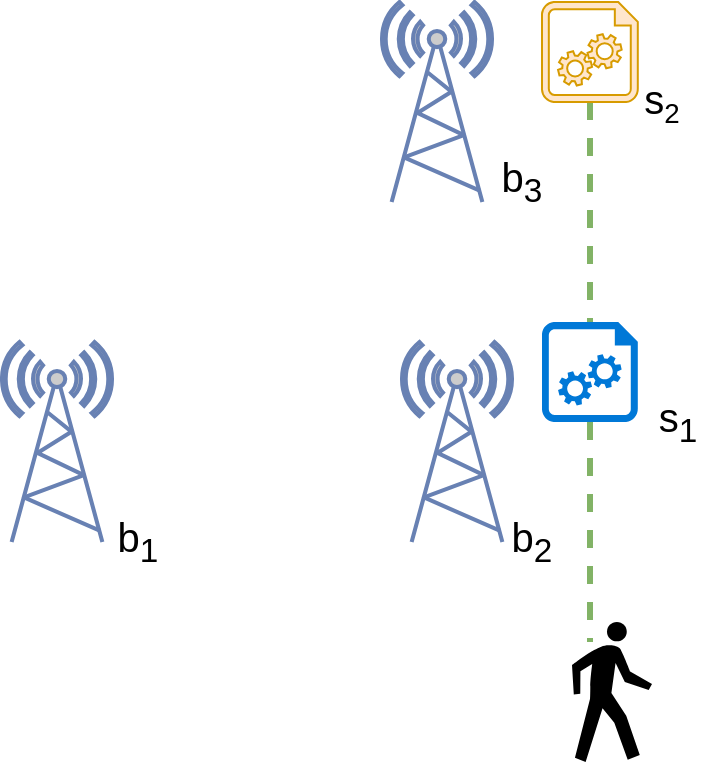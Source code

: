 <mxfile version="14.5.10" type="github"><diagram id="LNfVMNs6XRo6CSTr_oha" name="Page-1"><mxGraphModel dx="1422" dy="800" grid="1" gridSize="10" guides="1" tooltips="1" connect="1" arrows="1" fold="1" page="1" pageScale="1" pageWidth="850" pageHeight="1100" math="0" shadow="0"><root><mxCell id="0"/><mxCell id="1" parent="0"/><mxCell id="PsNkMsGgg-YqIAIGfG7a-1" value="" style="fontColor=#0066CC;verticalAlign=top;verticalLabelPosition=bottom;labelPosition=center;align=center;html=1;outlineConnect=0;fillColor=#CCCCCC;strokeColor=#6881B3;gradientColor=none;gradientDirection=north;strokeWidth=2;shape=mxgraph.networks.radio_tower;" parent="1" vertex="1"><mxGeometry x="470" y="310" width="55" height="100" as="geometry"/></mxCell><mxCell id="PsNkMsGgg-YqIAIGfG7a-2" value="" style="fontColor=#0066CC;verticalAlign=top;verticalLabelPosition=bottom;labelPosition=center;align=center;html=1;outlineConnect=0;fillColor=#CCCCCC;strokeColor=#6881B3;gradientColor=none;gradientDirection=north;strokeWidth=2;shape=mxgraph.networks.radio_tower;" parent="1" vertex="1"><mxGeometry x="270" y="310" width="55" height="100" as="geometry"/></mxCell><mxCell id="PsNkMsGgg-YqIAIGfG7a-3" value="" style="fontColor=#0066CC;verticalAlign=top;verticalLabelPosition=bottom;labelPosition=center;align=center;html=1;outlineConnect=0;fillColor=#CCCCCC;strokeColor=#6881B3;gradientColor=none;gradientDirection=north;strokeWidth=2;shape=mxgraph.networks.radio_tower;" parent="1" vertex="1"><mxGeometry x="460" y="140" width="55" height="100" as="geometry"/></mxCell><mxCell id="PsNkMsGgg-YqIAIGfG7a-22" style="edgeStyle=orthogonalEdgeStyle;rounded=1;orthogonalLoop=1;jettySize=auto;html=1;entryX=0.225;entryY=0.143;entryDx=0;entryDy=0;entryPerimeter=0;dashed=1;endArrow=none;endFill=0;strokeWidth=3;fillColor=#d5e8d4;strokeColor=#82b366;" parent="1" source="PsNkMsGgg-YqIAIGfG7a-6" target="PsNkMsGgg-YqIAIGfG7a-9" edge="1"><mxGeometry relative="1" as="geometry"/></mxCell><mxCell id="PsNkMsGgg-YqIAIGfG7a-6" value="" style="aspect=fixed;pointerEvents=1;shadow=0;dashed=0;html=1;strokeColor=none;labelPosition=center;verticalLabelPosition=bottom;verticalAlign=top;align=center;shape=mxgraph.azure.startup_task;fillColor=#0078D7;" parent="1" vertex="1"><mxGeometry x="540" y="300" width="48" height="50" as="geometry"/></mxCell><mxCell id="PsNkMsGgg-YqIAIGfG7a-21" style="edgeStyle=orthogonalEdgeStyle;rounded=1;orthogonalLoop=1;jettySize=auto;html=1;entryX=0.5;entryY=0;entryDx=0;entryDy=0;entryPerimeter=0;dashed=1;endArrow=none;endFill=0;strokeWidth=3;fillColor=#d5e8d4;strokeColor=#82b366;" parent="1" source="PsNkMsGgg-YqIAIGfG7a-7" target="PsNkMsGgg-YqIAIGfG7a-6" edge="1"><mxGeometry relative="1" as="geometry"/></mxCell><mxCell id="PsNkMsGgg-YqIAIGfG7a-7" value="" style="aspect=fixed;pointerEvents=1;shadow=0;dashed=0;html=1;strokeColor=#d79b00;labelPosition=center;verticalLabelPosition=bottom;verticalAlign=top;align=center;shape=mxgraph.azure.startup_task;fillColor=#ffe6cc;" parent="1" vertex="1"><mxGeometry x="540" y="140" width="48" height="50" as="geometry"/></mxCell><mxCell id="PsNkMsGgg-YqIAIGfG7a-9" value="" style="shape=mxgraph.signs.people.walking;html=1;pointerEvents=1;fillColor=#000000;strokeColor=none;verticalLabelPosition=bottom;verticalAlign=top;align=center;" parent="1" vertex="1"><mxGeometry x="555" y="450" width="40" height="70" as="geometry"/></mxCell><mxCell id="PsNkMsGgg-YqIAIGfG7a-11" value="&lt;font style=&quot;font-size: 20px&quot;&gt;b&lt;sub&gt;1&lt;/sub&gt;&lt;/font&gt;" style="text;html=1;strokeColor=none;fillColor=none;align=center;verticalAlign=middle;whiteSpace=wrap;rounded=0;" parent="1" vertex="1"><mxGeometry x="318" y="400" width="40" height="20" as="geometry"/></mxCell><mxCell id="PsNkMsGgg-YqIAIGfG7a-12" value="&lt;font style=&quot;font-size: 20px&quot;&gt;b&lt;sub&gt;2&lt;/sub&gt;&lt;/font&gt;" style="text;html=1;strokeColor=none;fillColor=none;align=center;verticalAlign=middle;whiteSpace=wrap;rounded=0;" parent="1" vertex="1"><mxGeometry x="515" y="400" width="40" height="20" as="geometry"/></mxCell><mxCell id="PsNkMsGgg-YqIAIGfG7a-13" value="&lt;span style=&quot;font-size: 20px&quot;&gt;s&lt;/span&gt;&lt;span style=&quot;font-size: 16.667px&quot;&gt;&lt;sub&gt;2&lt;/sub&gt;&lt;/span&gt;" style="text;html=1;strokeColor=none;fillColor=none;align=center;verticalAlign=middle;whiteSpace=wrap;rounded=0;" parent="1" vertex="1"><mxGeometry x="580" y="180" width="40" height="20" as="geometry"/></mxCell><mxCell id="PsNkMsGgg-YqIAIGfG7a-14" value="&lt;span style=&quot;font-size: 20px&quot;&gt;s&lt;sub&gt;1&lt;/sub&gt;&lt;/span&gt;" style="text;html=1;strokeColor=none;fillColor=none;align=center;verticalAlign=middle;whiteSpace=wrap;rounded=0;" parent="1" vertex="1"><mxGeometry x="588" y="340" width="40" height="20" as="geometry"/></mxCell><mxCell id="PsNkMsGgg-YqIAIGfG7a-15" value="&lt;span style=&quot;font-size: 20px&quot;&gt;b&lt;sub&gt;3&lt;/sub&gt;&lt;/span&gt;" style="text;html=1;strokeColor=none;fillColor=none;align=center;verticalAlign=middle;whiteSpace=wrap;rounded=0;" parent="1" vertex="1"><mxGeometry x="510" y="220" width="40" height="20" as="geometry"/></mxCell></root></mxGraphModel></diagram></mxfile>